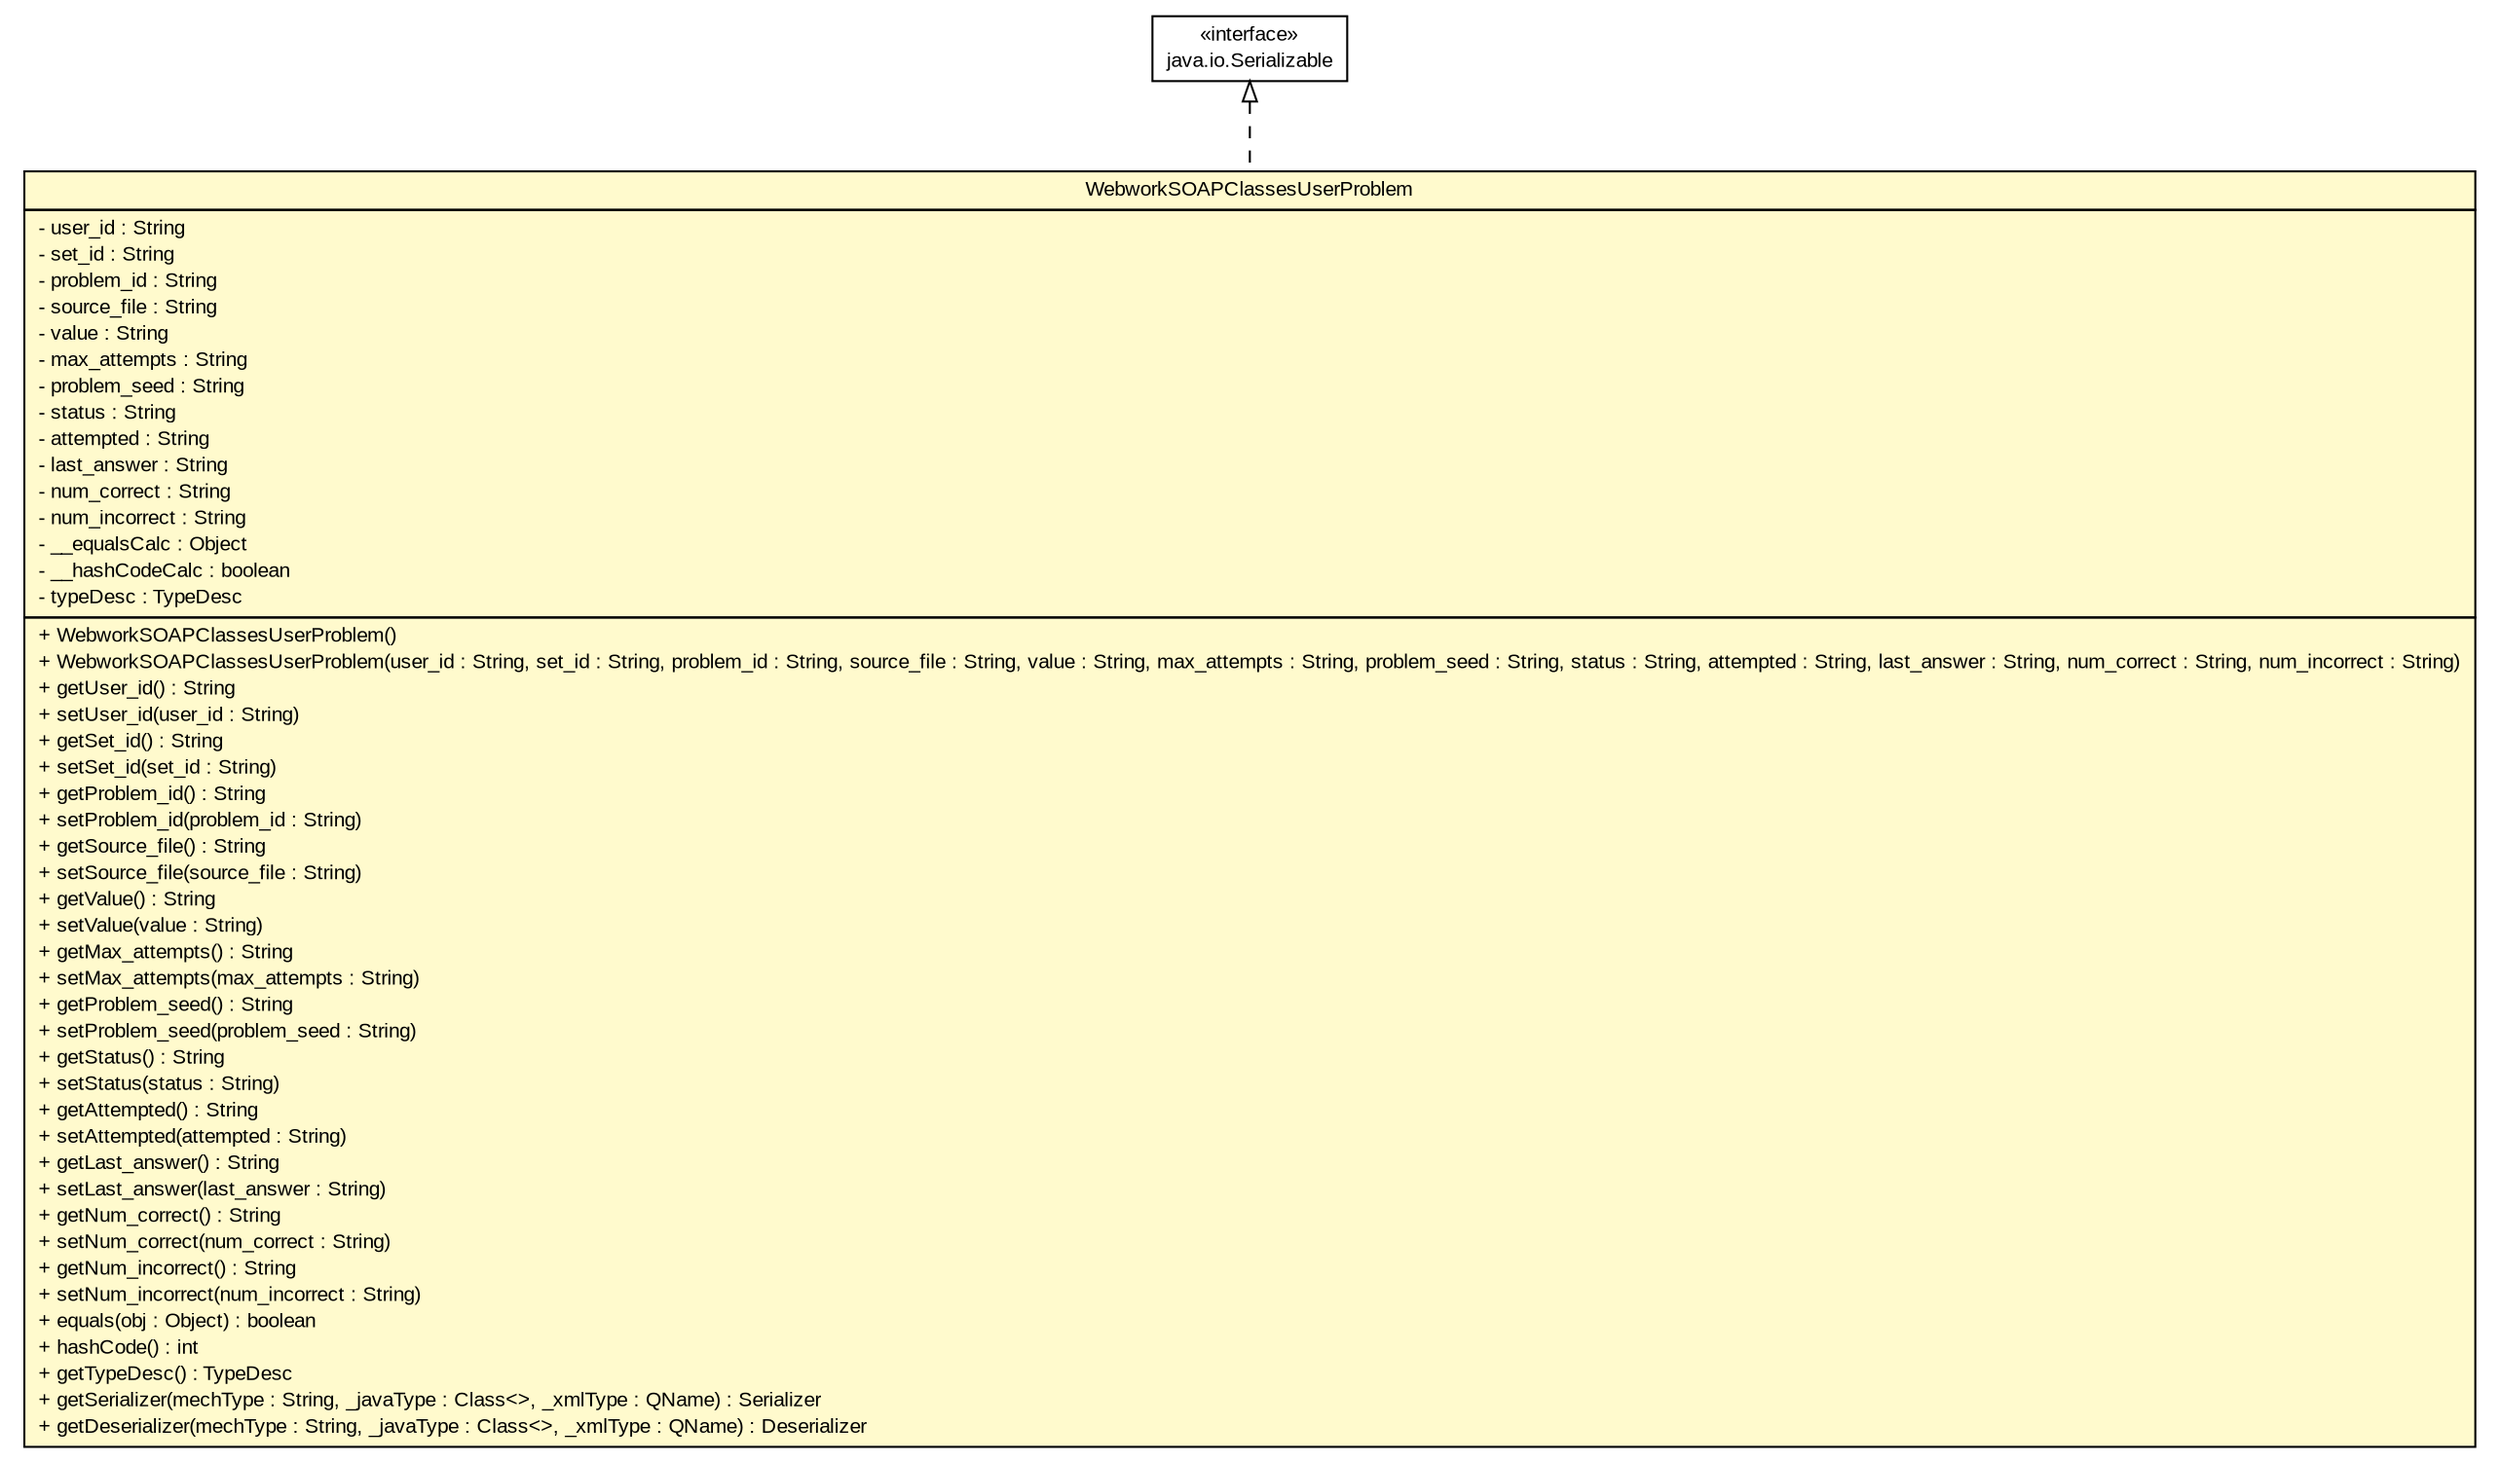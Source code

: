 #!/usr/local/bin/dot
#
# Class diagram 
# Generated by UMLGraph version 5.4 (http://www.umlgraph.org/)
#

digraph G {
	edge [fontname="arial",fontsize=10,labelfontname="arial",labelfontsize=10];
	node [fontname="arial",fontsize=10,shape=plaintext];
	nodesep=0.25;
	ranksep=0.5;
	// edu.missouri.math.webwork.WebworkSOAP.WebworkSOAPClassesUserProblem
	c441 [label=<<table title="edu.missouri.math.webwork.WebworkSOAP.WebworkSOAPClassesUserProblem" border="0" cellborder="1" cellspacing="0" cellpadding="2" port="p" bgcolor="lemonChiffon" href="./WebworkSOAPClassesUserProblem.html">
		<tr><td><table border="0" cellspacing="0" cellpadding="1">
<tr><td align="center" balign="center"> WebworkSOAPClassesUserProblem </td></tr>
		</table></td></tr>
		<tr><td><table border="0" cellspacing="0" cellpadding="1">
<tr><td align="left" balign="left"> - user_id : String </td></tr>
<tr><td align="left" balign="left"> - set_id : String </td></tr>
<tr><td align="left" balign="left"> - problem_id : String </td></tr>
<tr><td align="left" balign="left"> - source_file : String </td></tr>
<tr><td align="left" balign="left"> - value : String </td></tr>
<tr><td align="left" balign="left"> - max_attempts : String </td></tr>
<tr><td align="left" balign="left"> - problem_seed : String </td></tr>
<tr><td align="left" balign="left"> - status : String </td></tr>
<tr><td align="left" balign="left"> - attempted : String </td></tr>
<tr><td align="left" balign="left"> - last_answer : String </td></tr>
<tr><td align="left" balign="left"> - num_correct : String </td></tr>
<tr><td align="left" balign="left"> - num_incorrect : String </td></tr>
<tr><td align="left" balign="left"> - __equalsCalc : Object </td></tr>
<tr><td align="left" balign="left"> - __hashCodeCalc : boolean </td></tr>
<tr><td align="left" balign="left"> - typeDesc : TypeDesc </td></tr>
		</table></td></tr>
		<tr><td><table border="0" cellspacing="0" cellpadding="1">
<tr><td align="left" balign="left"> + WebworkSOAPClassesUserProblem() </td></tr>
<tr><td align="left" balign="left"> + WebworkSOAPClassesUserProblem(user_id : String, set_id : String, problem_id : String, source_file : String, value : String, max_attempts : String, problem_seed : String, status : String, attempted : String, last_answer : String, num_correct : String, num_incorrect : String) </td></tr>
<tr><td align="left" balign="left"> + getUser_id() : String </td></tr>
<tr><td align="left" balign="left"> + setUser_id(user_id : String) </td></tr>
<tr><td align="left" balign="left"> + getSet_id() : String </td></tr>
<tr><td align="left" balign="left"> + setSet_id(set_id : String) </td></tr>
<tr><td align="left" balign="left"> + getProblem_id() : String </td></tr>
<tr><td align="left" balign="left"> + setProblem_id(problem_id : String) </td></tr>
<tr><td align="left" balign="left"> + getSource_file() : String </td></tr>
<tr><td align="left" balign="left"> + setSource_file(source_file : String) </td></tr>
<tr><td align="left" balign="left"> + getValue() : String </td></tr>
<tr><td align="left" balign="left"> + setValue(value : String) </td></tr>
<tr><td align="left" balign="left"> + getMax_attempts() : String </td></tr>
<tr><td align="left" balign="left"> + setMax_attempts(max_attempts : String) </td></tr>
<tr><td align="left" balign="left"> + getProblem_seed() : String </td></tr>
<tr><td align="left" balign="left"> + setProblem_seed(problem_seed : String) </td></tr>
<tr><td align="left" balign="left"> + getStatus() : String </td></tr>
<tr><td align="left" balign="left"> + setStatus(status : String) </td></tr>
<tr><td align="left" balign="left"> + getAttempted() : String </td></tr>
<tr><td align="left" balign="left"> + setAttempted(attempted : String) </td></tr>
<tr><td align="left" balign="left"> + getLast_answer() : String </td></tr>
<tr><td align="left" balign="left"> + setLast_answer(last_answer : String) </td></tr>
<tr><td align="left" balign="left"> + getNum_correct() : String </td></tr>
<tr><td align="left" balign="left"> + setNum_correct(num_correct : String) </td></tr>
<tr><td align="left" balign="left"> + getNum_incorrect() : String </td></tr>
<tr><td align="left" balign="left"> + setNum_incorrect(num_incorrect : String) </td></tr>
<tr><td align="left" balign="left"> + equals(obj : Object) : boolean </td></tr>
<tr><td align="left" balign="left"> + hashCode() : int </td></tr>
<tr><td align="left" balign="left"> + getTypeDesc() : TypeDesc </td></tr>
<tr><td align="left" balign="left"> + getSerializer(mechType : String, _javaType : Class&lt;&gt;, _xmlType : QName) : Serializer </td></tr>
<tr><td align="left" balign="left"> + getDeserializer(mechType : String, _javaType : Class&lt;&gt;, _xmlType : QName) : Deserializer </td></tr>
		</table></td></tr>
		</table>>, URL="./WebworkSOAPClassesUserProblem.html", fontname="arial", fontcolor="black", fontsize=10.0];
	//edu.missouri.math.webwork.WebworkSOAP.WebworkSOAPClassesUserProblem implements java.io.Serializable
	c448:p -> c441:p [dir=back,arrowtail=empty,style=dashed];
	// java.io.Serializable
	c448 [label=<<table title="java.io.Serializable" border="0" cellborder="1" cellspacing="0" cellpadding="2" port="p" href="http://java.sun.com/j2se/1.4.2/docs/api/java/io/Serializable.html">
		<tr><td><table border="0" cellspacing="0" cellpadding="1">
<tr><td align="center" balign="center"> &#171;interface&#187; </td></tr>
<tr><td align="center" balign="center"> java.io.Serializable </td></tr>
		</table></td></tr>
		</table>>, URL="http://java.sun.com/j2se/1.4.2/docs/api/java/io/Serializable.html", fontname="arial", fontcolor="black", fontsize=10.0];
}

